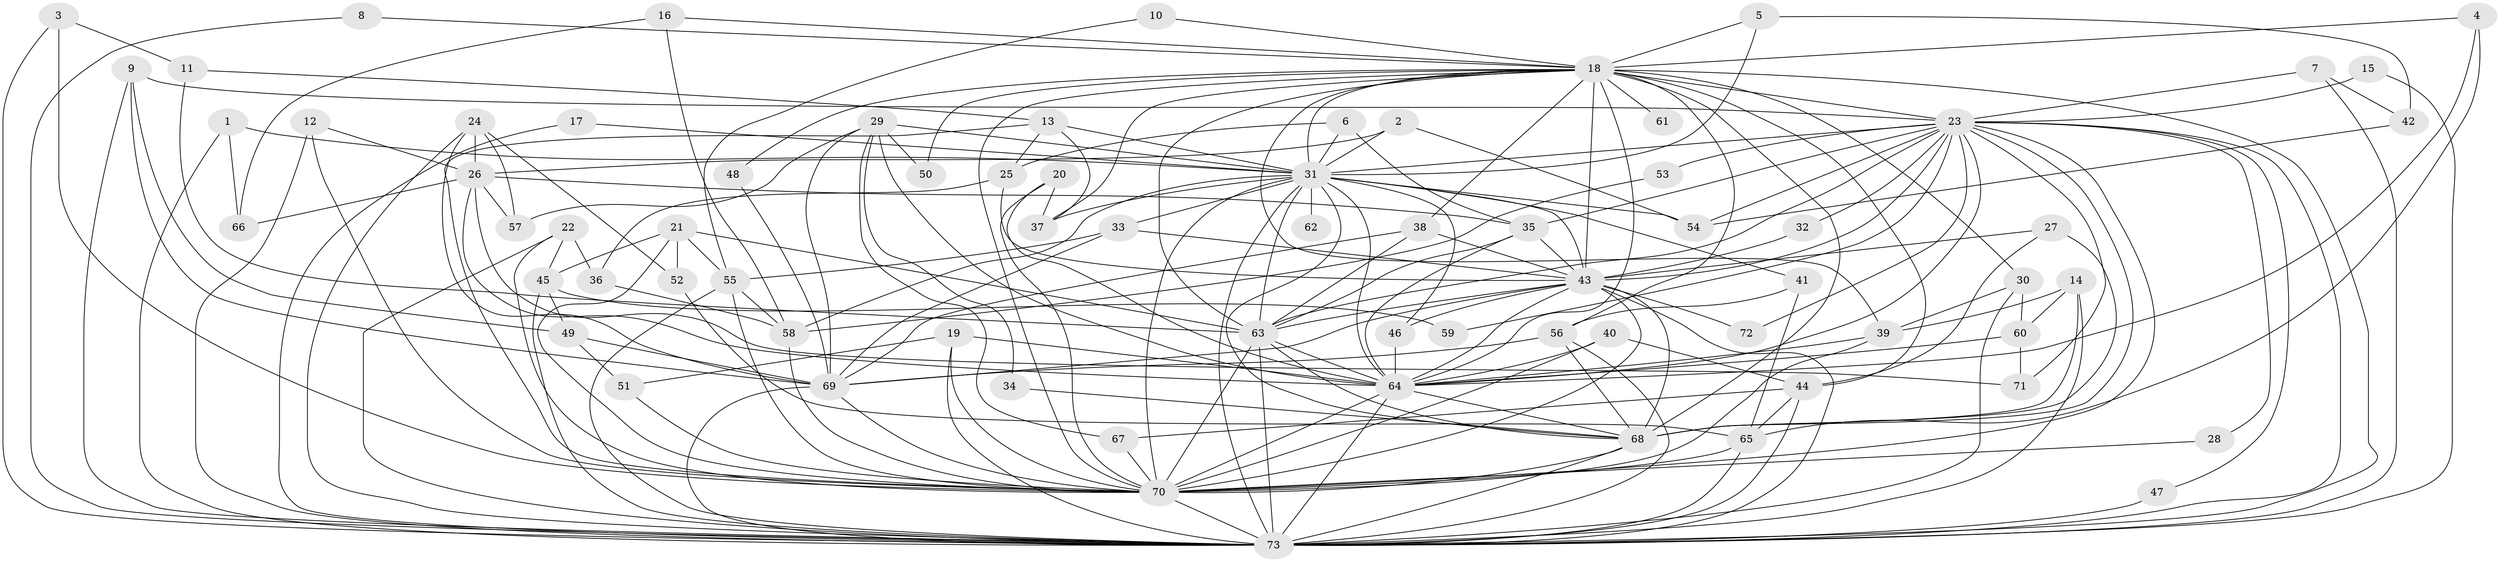 // original degree distribution, {35: 0.006896551724137931, 23: 0.006896551724137931, 25: 0.006896551724137931, 16: 0.020689655172413793, 26: 0.006896551724137931, 28: 0.006896551724137931, 41: 0.006896551724137931, 15: 0.006896551724137931, 11: 0.006896551724137931, 3: 0.25517241379310346, 6: 0.041379310344827586, 4: 0.07586206896551724, 2: 0.5103448275862069, 5: 0.020689655172413793, 8: 0.020689655172413793}
// Generated by graph-tools (version 1.1) at 2025/01/03/09/25 03:01:14]
// undirected, 73 vertices, 203 edges
graph export_dot {
graph [start="1"]
  node [color=gray90,style=filled];
  1;
  2;
  3;
  4;
  5;
  6;
  7;
  8;
  9;
  10;
  11;
  12;
  13;
  14;
  15;
  16;
  17;
  18;
  19;
  20;
  21;
  22;
  23;
  24;
  25;
  26;
  27;
  28;
  29;
  30;
  31;
  32;
  33;
  34;
  35;
  36;
  37;
  38;
  39;
  40;
  41;
  42;
  43;
  44;
  45;
  46;
  47;
  48;
  49;
  50;
  51;
  52;
  53;
  54;
  55;
  56;
  57;
  58;
  59;
  60;
  61;
  62;
  63;
  64;
  65;
  66;
  67;
  68;
  69;
  70;
  71;
  72;
  73;
  1 -- 31 [weight=1.0];
  1 -- 66 [weight=1.0];
  1 -- 73 [weight=1.0];
  2 -- 26 [weight=1.0];
  2 -- 31 [weight=1.0];
  2 -- 54 [weight=1.0];
  3 -- 11 [weight=1.0];
  3 -- 70 [weight=1.0];
  3 -- 73 [weight=1.0];
  4 -- 18 [weight=1.0];
  4 -- 64 [weight=1.0];
  4 -- 65 [weight=1.0];
  5 -- 18 [weight=1.0];
  5 -- 31 [weight=1.0];
  5 -- 42 [weight=1.0];
  6 -- 25 [weight=1.0];
  6 -- 31 [weight=1.0];
  6 -- 35 [weight=1.0];
  7 -- 23 [weight=1.0];
  7 -- 42 [weight=1.0];
  7 -- 73 [weight=1.0];
  8 -- 18 [weight=1.0];
  8 -- 73 [weight=1.0];
  9 -- 23 [weight=1.0];
  9 -- 49 [weight=1.0];
  9 -- 69 [weight=1.0];
  9 -- 73 [weight=1.0];
  10 -- 18 [weight=1.0];
  10 -- 55 [weight=1.0];
  11 -- 13 [weight=1.0];
  11 -- 63 [weight=1.0];
  12 -- 26 [weight=1.0];
  12 -- 70 [weight=1.0];
  12 -- 73 [weight=1.0];
  13 -- 25 [weight=1.0];
  13 -- 31 [weight=2.0];
  13 -- 37 [weight=1.0];
  13 -- 70 [weight=1.0];
  14 -- 39 [weight=1.0];
  14 -- 60 [weight=1.0];
  14 -- 68 [weight=1.0];
  14 -- 73 [weight=1.0];
  15 -- 23 [weight=1.0];
  15 -- 73 [weight=1.0];
  16 -- 18 [weight=1.0];
  16 -- 58 [weight=1.0];
  16 -- 66 [weight=1.0];
  17 -- 31 [weight=1.0];
  17 -- 73 [weight=1.0];
  18 -- 23 [weight=1.0];
  18 -- 30 [weight=1.0];
  18 -- 31 [weight=1.0];
  18 -- 37 [weight=1.0];
  18 -- 38 [weight=1.0];
  18 -- 39 [weight=1.0];
  18 -- 43 [weight=2.0];
  18 -- 44 [weight=1.0];
  18 -- 48 [weight=1.0];
  18 -- 50 [weight=1.0];
  18 -- 56 [weight=1.0];
  18 -- 61 [weight=1.0];
  18 -- 63 [weight=1.0];
  18 -- 64 [weight=1.0];
  18 -- 68 [weight=1.0];
  18 -- 70 [weight=2.0];
  18 -- 73 [weight=2.0];
  19 -- 51 [weight=1.0];
  19 -- 64 [weight=1.0];
  19 -- 70 [weight=1.0];
  19 -- 73 [weight=1.0];
  20 -- 37 [weight=1.0];
  20 -- 64 [weight=1.0];
  20 -- 70 [weight=1.0];
  21 -- 45 [weight=1.0];
  21 -- 52 [weight=1.0];
  21 -- 55 [weight=1.0];
  21 -- 63 [weight=1.0];
  21 -- 70 [weight=1.0];
  22 -- 36 [weight=1.0];
  22 -- 45 [weight=1.0];
  22 -- 70 [weight=1.0];
  22 -- 73 [weight=1.0];
  23 -- 28 [weight=1.0];
  23 -- 31 [weight=1.0];
  23 -- 32 [weight=1.0];
  23 -- 35 [weight=1.0];
  23 -- 43 [weight=2.0];
  23 -- 47 [weight=1.0];
  23 -- 53 [weight=2.0];
  23 -- 54 [weight=1.0];
  23 -- 59 [weight=2.0];
  23 -- 63 [weight=1.0];
  23 -- 64 [weight=1.0];
  23 -- 68 [weight=1.0];
  23 -- 70 [weight=1.0];
  23 -- 71 [weight=1.0];
  23 -- 72 [weight=1.0];
  23 -- 73 [weight=3.0];
  24 -- 26 [weight=1.0];
  24 -- 52 [weight=1.0];
  24 -- 57 [weight=1.0];
  24 -- 69 [weight=1.0];
  24 -- 73 [weight=1.0];
  25 -- 36 [weight=1.0];
  25 -- 43 [weight=1.0];
  26 -- 35 [weight=1.0];
  26 -- 57 [weight=1.0];
  26 -- 64 [weight=1.0];
  26 -- 66 [weight=1.0];
  26 -- 71 [weight=1.0];
  27 -- 43 [weight=1.0];
  27 -- 44 [weight=1.0];
  27 -- 68 [weight=1.0];
  28 -- 70 [weight=1.0];
  29 -- 31 [weight=1.0];
  29 -- 34 [weight=1.0];
  29 -- 50 [weight=1.0];
  29 -- 57 [weight=1.0];
  29 -- 64 [weight=2.0];
  29 -- 67 [weight=1.0];
  29 -- 69 [weight=1.0];
  30 -- 39 [weight=1.0];
  30 -- 60 [weight=1.0];
  30 -- 73 [weight=1.0];
  31 -- 33 [weight=1.0];
  31 -- 37 [weight=1.0];
  31 -- 41 [weight=1.0];
  31 -- 43 [weight=2.0];
  31 -- 46 [weight=1.0];
  31 -- 54 [weight=1.0];
  31 -- 58 [weight=1.0];
  31 -- 62 [weight=1.0];
  31 -- 63 [weight=2.0];
  31 -- 64 [weight=1.0];
  31 -- 68 [weight=1.0];
  31 -- 70 [weight=3.0];
  31 -- 73 [weight=1.0];
  32 -- 43 [weight=3.0];
  33 -- 43 [weight=1.0];
  33 -- 55 [weight=1.0];
  33 -- 69 [weight=1.0];
  34 -- 68 [weight=1.0];
  35 -- 43 [weight=1.0];
  35 -- 63 [weight=1.0];
  35 -- 64 [weight=1.0];
  36 -- 58 [weight=1.0];
  38 -- 43 [weight=1.0];
  38 -- 63 [weight=1.0];
  38 -- 69 [weight=1.0];
  39 -- 64 [weight=1.0];
  39 -- 70 [weight=1.0];
  40 -- 44 [weight=1.0];
  40 -- 64 [weight=1.0];
  40 -- 70 [weight=1.0];
  41 -- 56 [weight=1.0];
  41 -- 65 [weight=1.0];
  42 -- 54 [weight=1.0];
  43 -- 46 [weight=1.0];
  43 -- 63 [weight=3.0];
  43 -- 64 [weight=2.0];
  43 -- 68 [weight=2.0];
  43 -- 69 [weight=1.0];
  43 -- 70 [weight=3.0];
  43 -- 72 [weight=1.0];
  43 -- 73 [weight=2.0];
  44 -- 65 [weight=1.0];
  44 -- 67 [weight=1.0];
  44 -- 73 [weight=1.0];
  45 -- 49 [weight=1.0];
  45 -- 59 [weight=1.0];
  45 -- 73 [weight=2.0];
  46 -- 64 [weight=1.0];
  47 -- 73 [weight=2.0];
  48 -- 69 [weight=1.0];
  49 -- 51 [weight=1.0];
  49 -- 69 [weight=1.0];
  51 -- 70 [weight=1.0];
  52 -- 65 [weight=1.0];
  53 -- 58 [weight=1.0];
  55 -- 58 [weight=1.0];
  55 -- 70 [weight=3.0];
  55 -- 73 [weight=2.0];
  56 -- 68 [weight=1.0];
  56 -- 69 [weight=1.0];
  56 -- 73 [weight=1.0];
  58 -- 70 [weight=1.0];
  60 -- 64 [weight=1.0];
  60 -- 71 [weight=1.0];
  63 -- 64 [weight=1.0];
  63 -- 68 [weight=1.0];
  63 -- 70 [weight=2.0];
  63 -- 73 [weight=1.0];
  64 -- 68 [weight=3.0];
  64 -- 70 [weight=1.0];
  64 -- 73 [weight=2.0];
  65 -- 70 [weight=2.0];
  65 -- 73 [weight=1.0];
  67 -- 70 [weight=1.0];
  68 -- 70 [weight=1.0];
  68 -- 73 [weight=2.0];
  69 -- 70 [weight=1.0];
  69 -- 73 [weight=2.0];
  70 -- 73 [weight=4.0];
}

